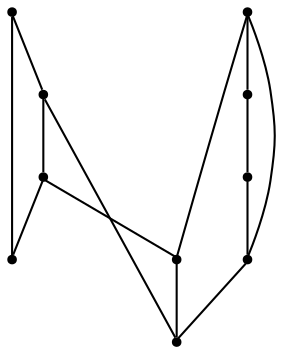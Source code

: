 graph {
  node [shape=point,comment="{\"directed\":false,\"doi\":\"10.1007/978-3-030-04414-5_34\",\"figure\":\"1 (1)\"}"]

  v0 [pos="565.8224265652752,242.95753091582424"]
  v1 [pos="381.19719159895243,270.6532539874443"]
  v2 [pos="565.8224265652752,427.58474765282364"]
  v3 [pos="510.4344506992156,372.1973711184397"]
  v4 [pos="509.96767991910417,288.1808049810195"]
  v5 [pos="473.51189955134566,316.8059249751995"]
  v6 [pos="426.88362565078285,306.6420768565644"]
  v7 [pos="473.51189955134566,344.50164804681964"]
  v8 [pos="427.3503646366854,353.7322839845921"]
  v9 [pos="381.19719159895243,381.4236830968024"]

  v0 -- v1 [id="-1",pos="565.8224265652752,242.95753091582424 381.19719159895243,270.6532539874443 381.19719159895243,270.6532539874443 381.19719159895243,270.6532539874443"]
  v9 -- v2 [id="-2",pos="381.19719159895243,381.4236830968024 565.8224265652752,427.58474765282364 565.8224265652752,427.58474765282364 565.8224265652752,427.58474765282364"]
  v9 -- v3 [id="-3",pos="381.19719159895243,381.4236830968024 510.4344506992156,372.1973711184397 510.4344506992156,372.1973711184397 510.4344506992156,372.1973711184397"]
  v1 -- v9 [id="-4",pos="381.19719159895243,270.6532539874443 381.19719159895243,381.4236830968024 381.19719159895243,381.4236830968024 381.19719159895243,381.4236830968024"]
  v6 -- v4 [id="-5",pos="426.88362565078285,306.6420768565644 509.96767991910417,288.1808049810195 509.96767991910417,288.1808049810195 509.96767991910417,288.1808049810195"]
  v8 -- v7 [id="-6",pos="427.3503646366854,353.7322839845921 473.51189955134566,344.50164804681964 473.51189955134566,344.50164804681964 473.51189955134566,344.50164804681964"]
  v8 -- v6 [id="-7",pos="427.3503646366854,353.7322839845921 426.88362565078285,306.6420768565644 426.88362565078285,306.6420768565644 426.88362565078285,306.6420768565644"]
  v8 -- v3 [id="-8",pos="427.3503646366854,353.7322839845921 510.4344506992156,372.1973711184397 510.4344506992156,372.1973711184397 510.4344506992156,372.1973711184397"]
  v7 -- v5 [id="-9",pos="473.51189955134566,344.50164804681964 473.51189955134566,316.8059249751995 473.51189955134566,316.8059249751995 473.51189955134566,316.8059249751995"]
  v5 -- v6 [id="-10",pos="473.51189955134566,316.8059249751995 426.88362565078285,306.6420768565644 426.88362565078285,306.6420768565644 426.88362565078285,306.6420768565644"]
  v4 -- v1 [id="-11",pos="509.96767991910417,288.1808049810195 381.19719159895243,270.6532539874443 381.19719159895243,270.6532539874443 381.19719159895243,270.6532539874443"]
  v3 -- v4 [id="-12",pos="510.4344506992156,372.1973711184397 509.96767991910417,288.1808049810195 509.96767991910417,288.1808049810195 509.96767991910417,288.1808049810195"]
  v2 -- v0 [id="-13",pos="565.8224265652752,427.58474765282364 565.8224265652752,242.95753091582424 565.8224265652752,242.95753091582424 565.8224265652752,242.95753091582424"]
}